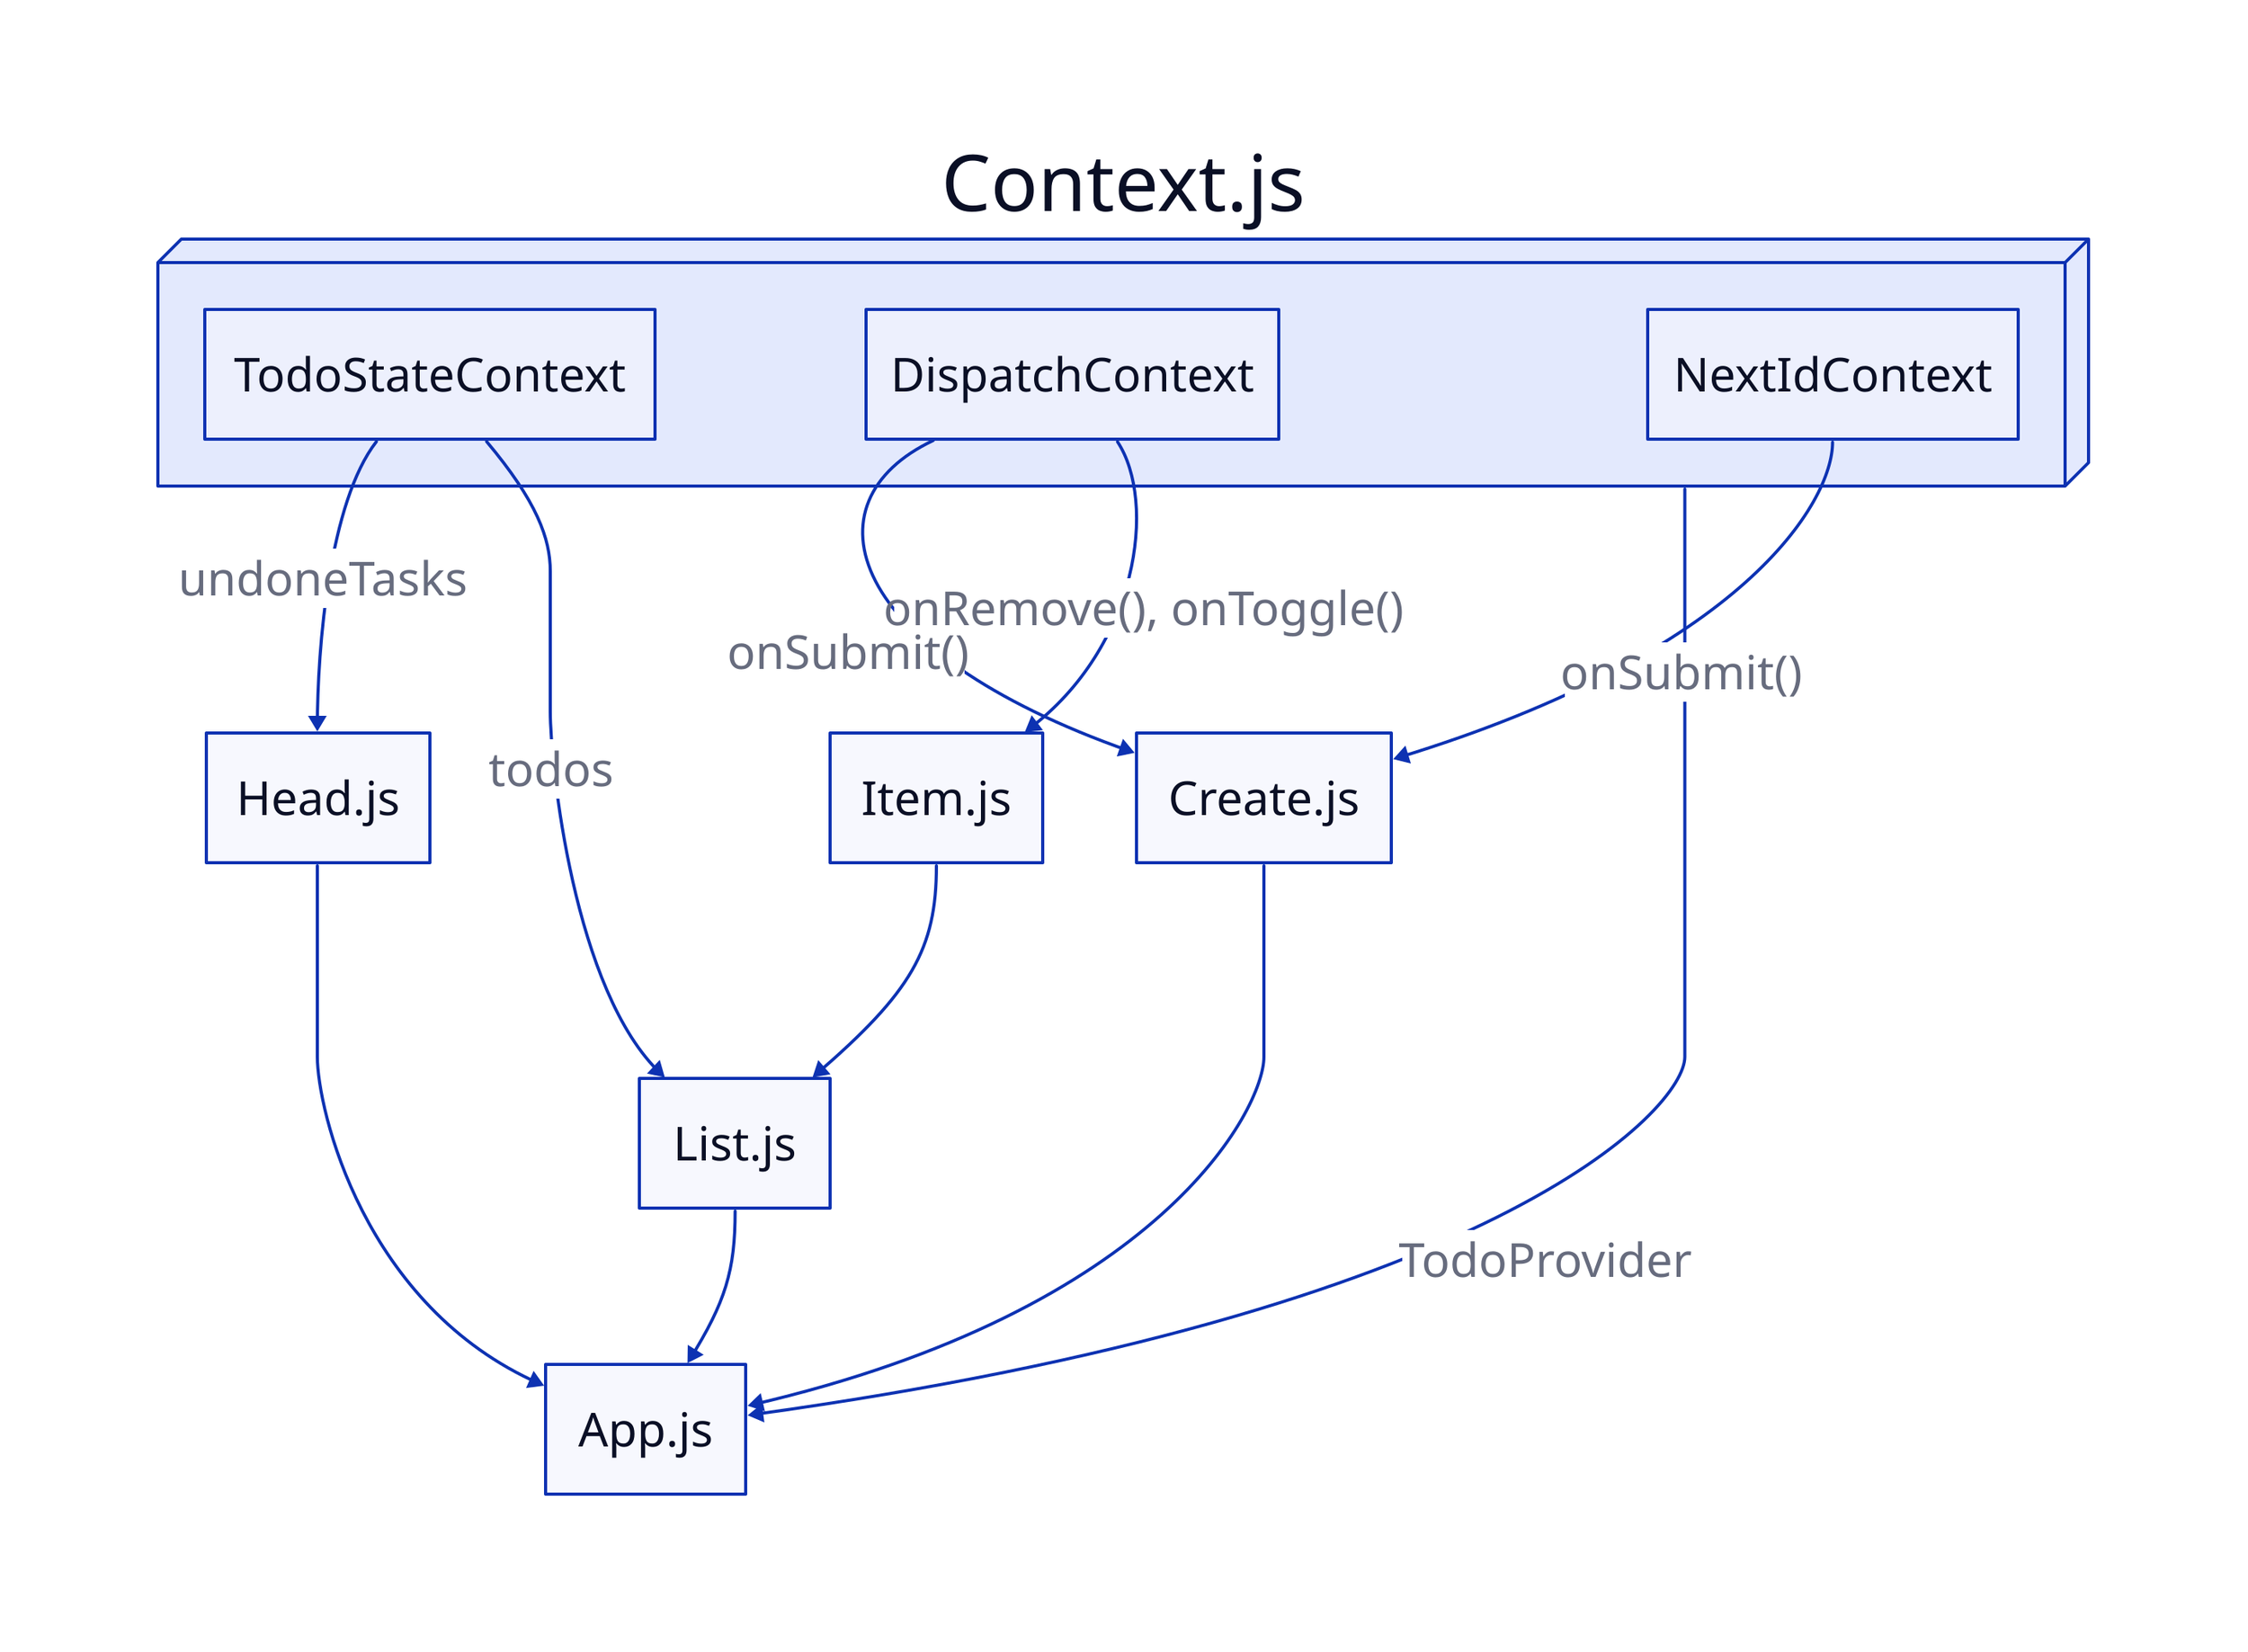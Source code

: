 # Settings
direction: down

# Item Declaration
app: App.js {
  style: {
    font-size: 30
  }
}
head: Head.js {
  style: {
    font-size: 30
  }
}

item: Item.js {
  style: {
    font-size: 30
  }
}
create: Create.js {
  style: {
    font-size: 30
  }
}
list: List.js {
  style: {
    font-size: 30
  }
}
context: Context.js {
  style: {
    font-size: 50
  }
}

# Design
context.style.3d: true
context.todostate: TodoStateContext {
  style: {
    font-size: 30
  }
}
context.dispatchstate: DispatchContext {
  style: {
    font-size: 30
  }
}
context.nextidstate: NextIdContext {
  style: {
    font-size: 30
  }
}

# Diagrams 
context.todostate -> head: undoneTasks {
  style: {
    font-size: 30
    bold: true
  }
}

context.todostate -> list: todos {
  style: {
    font-size: 30
    bold: true
  }
}

context.dispatchstate -> create: onSubmit() {
  style: {
    font-size: 30
    bold: true
  }
}
context.dispatchstate -> item: onRemove(), onToggle() {
  style: {
    font-size: 30
    bold: true
  }
}

context.nextidstate -> create: onSubmit() {
  style: {
    font-size: 30
    bold: true
  }
}

item -> list
list -> app
create -> app
head -> app
context -> app: TodoProvider {
  style: {
    font-size: 30
    bold: true
  }
}
